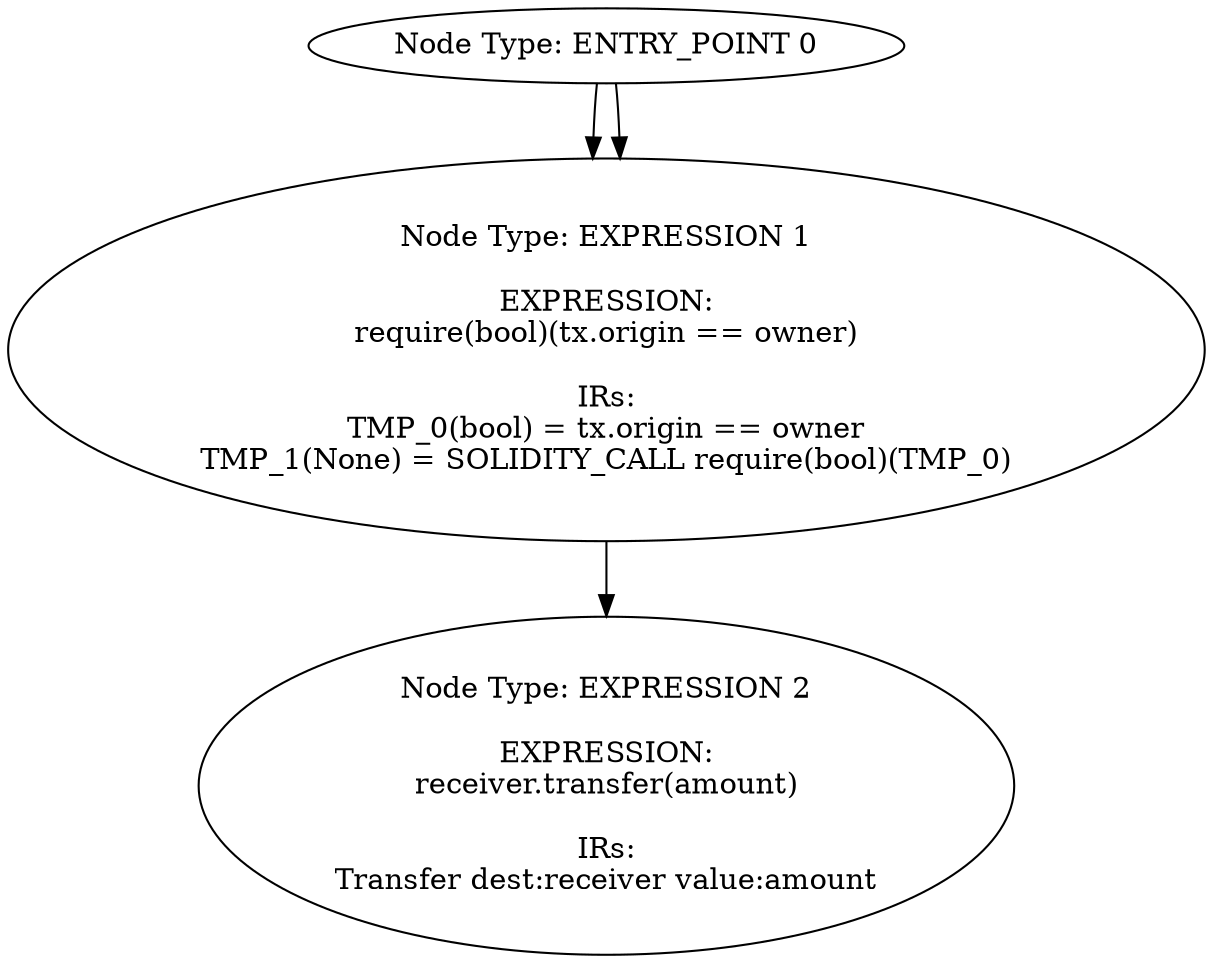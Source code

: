 digraph CFG {
0[label="Node Type: ENTRY_POINT 0
"];
0->1;
1[label="Node Type: EXPRESSION 1

EXPRESSION:
owner = msg.sender

IRs:
owner(address) := msg.sender(address)"];
0[label="Node Type: ENTRY_POINT 0
"];
0->1;
1[label="Node Type: EXPRESSION 1

EXPRESSION:
require(bool)(tx.origin == owner)

IRs:
TMP_0(bool) = tx.origin == owner
TMP_1(None) = SOLIDITY_CALL require(bool)(TMP_0)"];
1->2;
2[label="Node Type: EXPRESSION 2

EXPRESSION:
receiver.transfer(amount)

IRs:
Transfer dest:receiver value:amount"];
}
